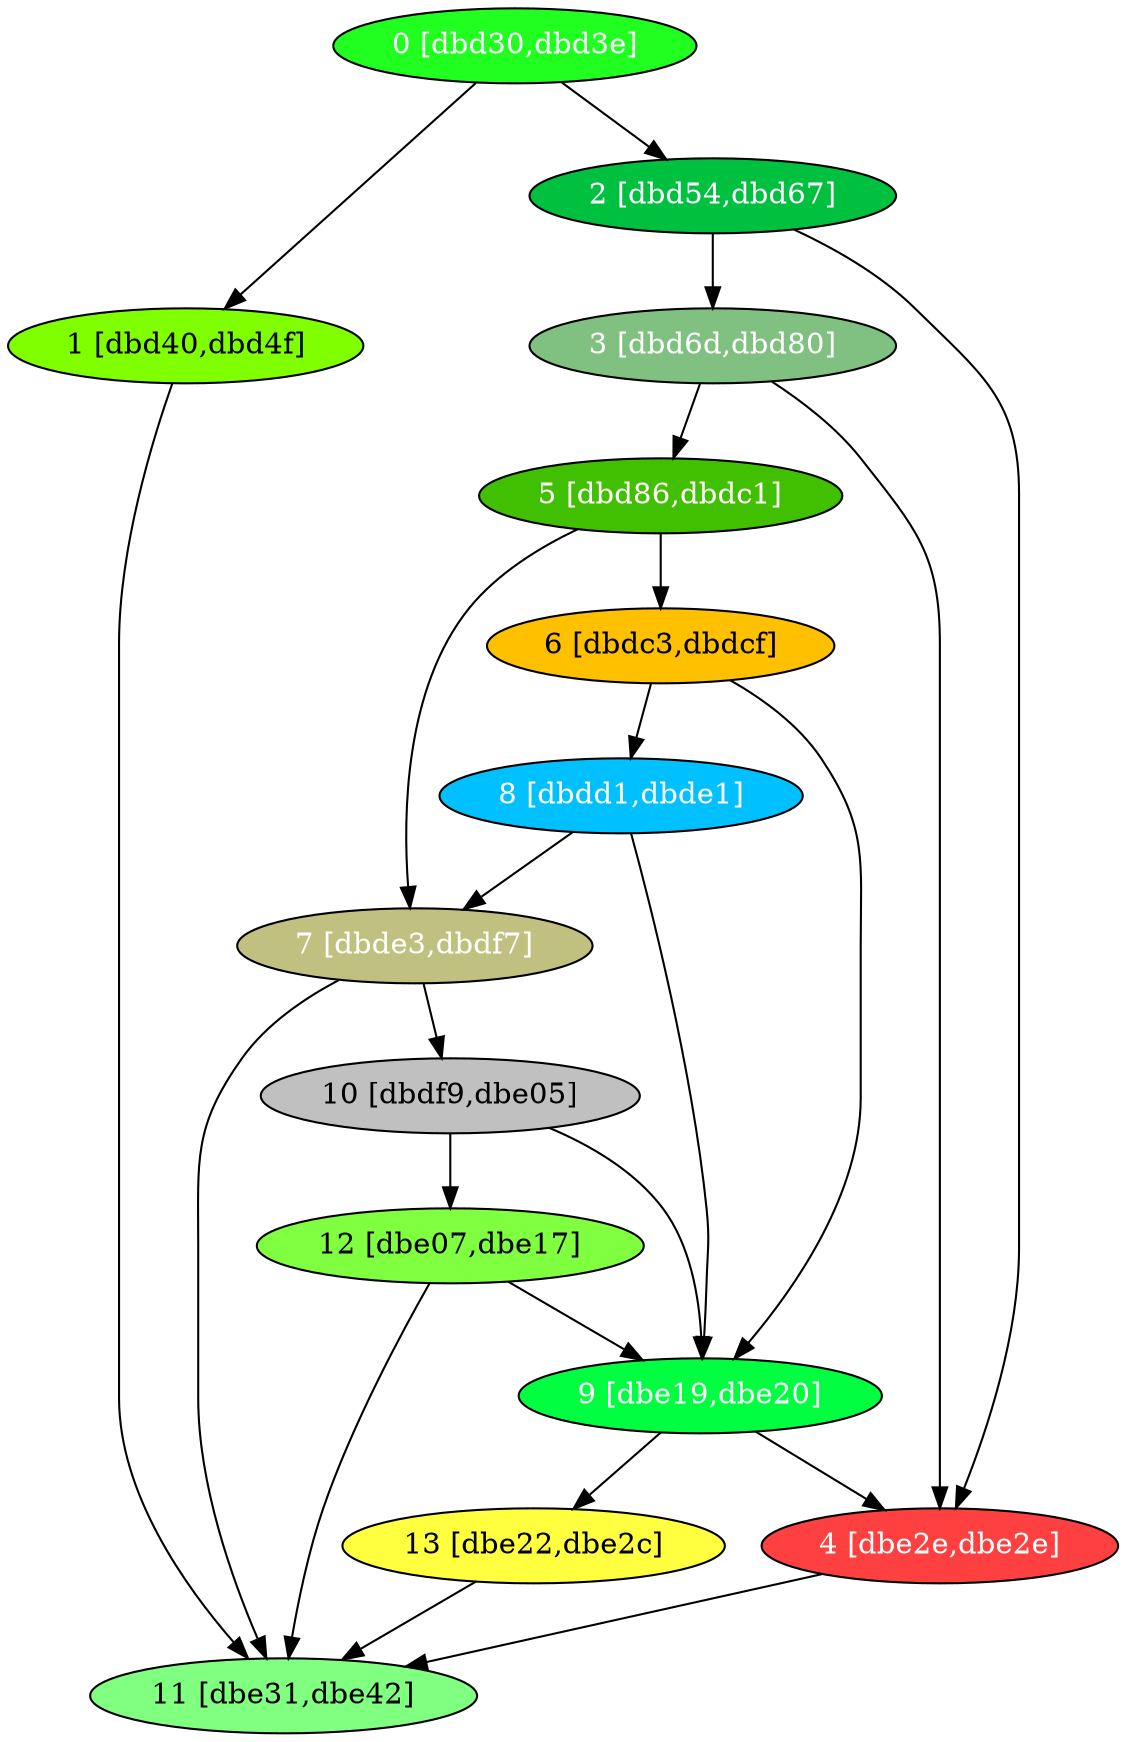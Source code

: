 diGraph libnss3{
	libnss3_0  [style=filled fillcolor="#20FF20" fontcolor="#ffffff" shape=oval label="0 [dbd30,dbd3e]"]
	libnss3_1  [style=filled fillcolor="#80FF00" fontcolor="#000000" shape=oval label="1 [dbd40,dbd4f]"]
	libnss3_2  [style=filled fillcolor="#00C040" fontcolor="#ffffff" shape=oval label="2 [dbd54,dbd67]"]
	libnss3_3  [style=filled fillcolor="#80C080" fontcolor="#ffffff" shape=oval label="3 [dbd6d,dbd80]"]
	libnss3_4  [style=filled fillcolor="#FF4040" fontcolor="#ffffff" shape=oval label="4 [dbe2e,dbe2e]"]
	libnss3_5  [style=filled fillcolor="#40C000" fontcolor="#ffffff" shape=oval label="5 [dbd86,dbdc1]"]
	libnss3_6  [style=filled fillcolor="#FFC000" fontcolor="#000000" shape=oval label="6 [dbdc3,dbdcf]"]
	libnss3_7  [style=filled fillcolor="#C0C080" fontcolor="#ffffff" shape=oval label="7 [dbde3,dbdf7]"]
	libnss3_8  [style=filled fillcolor="#00C0FF" fontcolor="#ffffff" shape=oval label="8 [dbdd1,dbde1]"]
	libnss3_9  [style=filled fillcolor="#00FF40" fontcolor="#ffffff" shape=oval label="9 [dbe19,dbe20]"]
	libnss3_a  [style=filled fillcolor="#C0C0C0" fontcolor="#000000" shape=oval label="10 [dbdf9,dbe05]"]
	libnss3_b  [style=filled fillcolor="#80FF80" fontcolor="#000000" shape=oval label="11 [dbe31,dbe42]"]
	libnss3_c  [style=filled fillcolor="#80FF40" fontcolor="#000000" shape=oval label="12 [dbe07,dbe17]"]
	libnss3_d  [style=filled fillcolor="#FFFF40" fontcolor="#000000" shape=oval label="13 [dbe22,dbe2c]"]

	libnss3_0 -> libnss3_1
	libnss3_0 -> libnss3_2
	libnss3_1 -> libnss3_b
	libnss3_2 -> libnss3_3
	libnss3_2 -> libnss3_4
	libnss3_3 -> libnss3_4
	libnss3_3 -> libnss3_5
	libnss3_4 -> libnss3_b
	libnss3_5 -> libnss3_6
	libnss3_5 -> libnss3_7
	libnss3_6 -> libnss3_8
	libnss3_6 -> libnss3_9
	libnss3_7 -> libnss3_a
	libnss3_7 -> libnss3_b
	libnss3_8 -> libnss3_7
	libnss3_8 -> libnss3_9
	libnss3_9 -> libnss3_4
	libnss3_9 -> libnss3_d
	libnss3_a -> libnss3_9
	libnss3_a -> libnss3_c
	libnss3_c -> libnss3_9
	libnss3_c -> libnss3_b
	libnss3_d -> libnss3_b
}